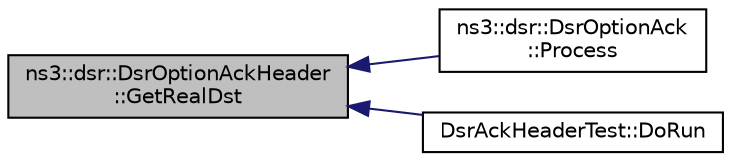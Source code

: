 digraph "ns3::dsr::DsrOptionAckHeader::GetRealDst"
{
  edge [fontname="Helvetica",fontsize="10",labelfontname="Helvetica",labelfontsize="10"];
  node [fontname="Helvetica",fontsize="10",shape=record];
  rankdir="LR";
  Node1 [label="ns3::dsr::DsrOptionAckHeader\l::GetRealDst",height=0.2,width=0.4,color="black", fillcolor="grey75", style="filled", fontcolor="black"];
  Node1 -> Node2 [dir="back",color="midnightblue",fontsize="10",style="solid"];
  Node2 [label="ns3::dsr::DsrOptionAck\l::Process",height=0.2,width=0.4,color="black", fillcolor="white", style="filled",URL="$d9/d62/classns3_1_1dsr_1_1DsrOptionAck.html#a51694a3f0a2d13d588b008200b6abc13",tooltip="Process method. "];
  Node1 -> Node3 [dir="back",color="midnightblue",fontsize="10",style="solid"];
  Node3 [label="DsrAckHeaderTest::DoRun",height=0.2,width=0.4,color="black", fillcolor="white", style="filled",URL="$d4/d8f/classDsrAckHeaderTest.html#a2e6ece48c16a167b15c3753d2c0fbb05",tooltip="Implementation to actually run this TestCase. "];
}
